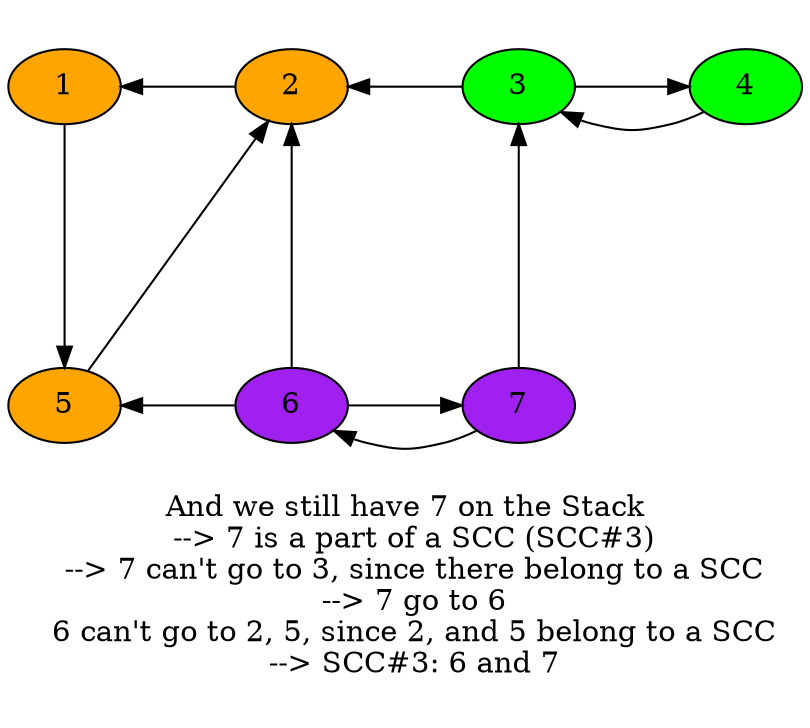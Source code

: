 digraph G {


  ratio = 0.6;
  /*ranksep;*/
  rankdir=TB;
  {rank=same; 1 2 3 4}
  {rank=same; 5 6 7}

  1 -> 5
  1 -> 2 [dir=back label = "        "]
  5 -> 2
  5 -> 6 [dir=back label = "        "]
  2 -> 3 [dir=back label = "        "]
  3 -> 4 -> 3 [label = "        "]
  6 -> 2
  6 -> 7 -> 6 [label = "        "]
  7 -> 3



  1,2,5 [fillcolor=orange, style=filled];
  3,4 [fillcolor=green, style=filled];
  6 ,7 [fillcolor=purple, style=filled];
  /*D, F, H, G, E, B, C, A [fillcolor=blue, style=filled];*/
  /*2 [fillcolor=orange, style=filled];*/

  node [shape=plaintext]
  label = "And we still have 7 on the Stack
  --> 7 is a part of a SCC (SCC#3)
  --> 7 can't go to 3, since there belong to a SCC
  --> 7 go to 6
  6 can't go to 2, 5, since 2, and 5 belong to a SCC
  --> SCC#3: 6 and 7
  "

}
